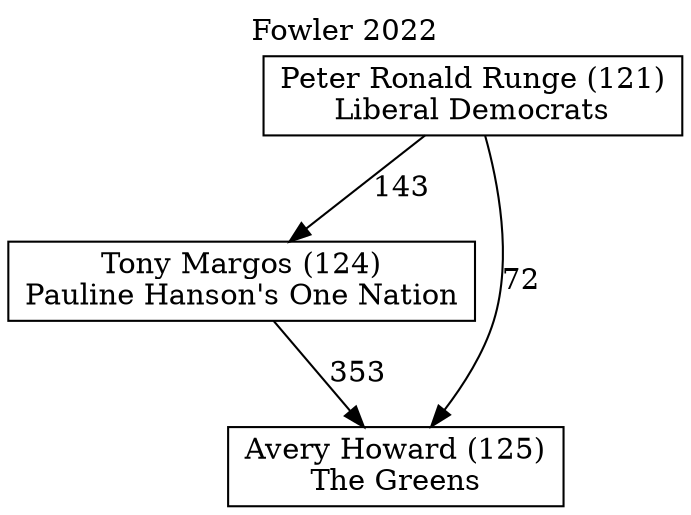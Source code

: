 // House preference flow
digraph "Avery Howard (125)_Fowler_2022" {
	graph [label="Fowler 2022" labelloc=t mclimit=10]
	node [shape=box]
	"Peter Ronald Runge (121)" [label="Peter Ronald Runge (121)
Liberal Democrats"]
	"Tony Margos (124)" [label="Tony Margos (124)
Pauline Hanson's One Nation"]
	"Avery Howard (125)" [label="Avery Howard (125)
The Greens"]
	"Peter Ronald Runge (121)" -> "Tony Margos (124)" [label=143]
	"Peter Ronald Runge (121)" -> "Avery Howard (125)" [label=72]
	"Tony Margos (124)" -> "Avery Howard (125)" [label=353]
}
